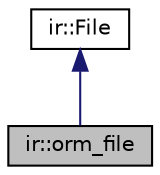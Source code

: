 digraph "ir::orm_file"
{
 // LATEX_PDF_SIZE
  edge [fontname="Helvetica",fontsize="10",labelfontname="Helvetica",labelfontsize="10"];
  node [fontname="Helvetica",fontsize="10",shape=record];
  Node1 [label="ir::orm_file",height=0.2,width=0.4,color="black", fillcolor="grey75", style="filled", fontcolor="black",tooltip="ORM wrapper for the file data."];
  Node2 -> Node1 [dir="back",color="midnightblue",fontsize="10",style="solid",fontname="Helvetica"];
  Node2 [label="ir::File",height=0.2,width=0.4,color="black", fillcolor="white", style="filled",URL="$structir_1_1_file.html",tooltip="single version of the file that appeared in some commit"];
}
